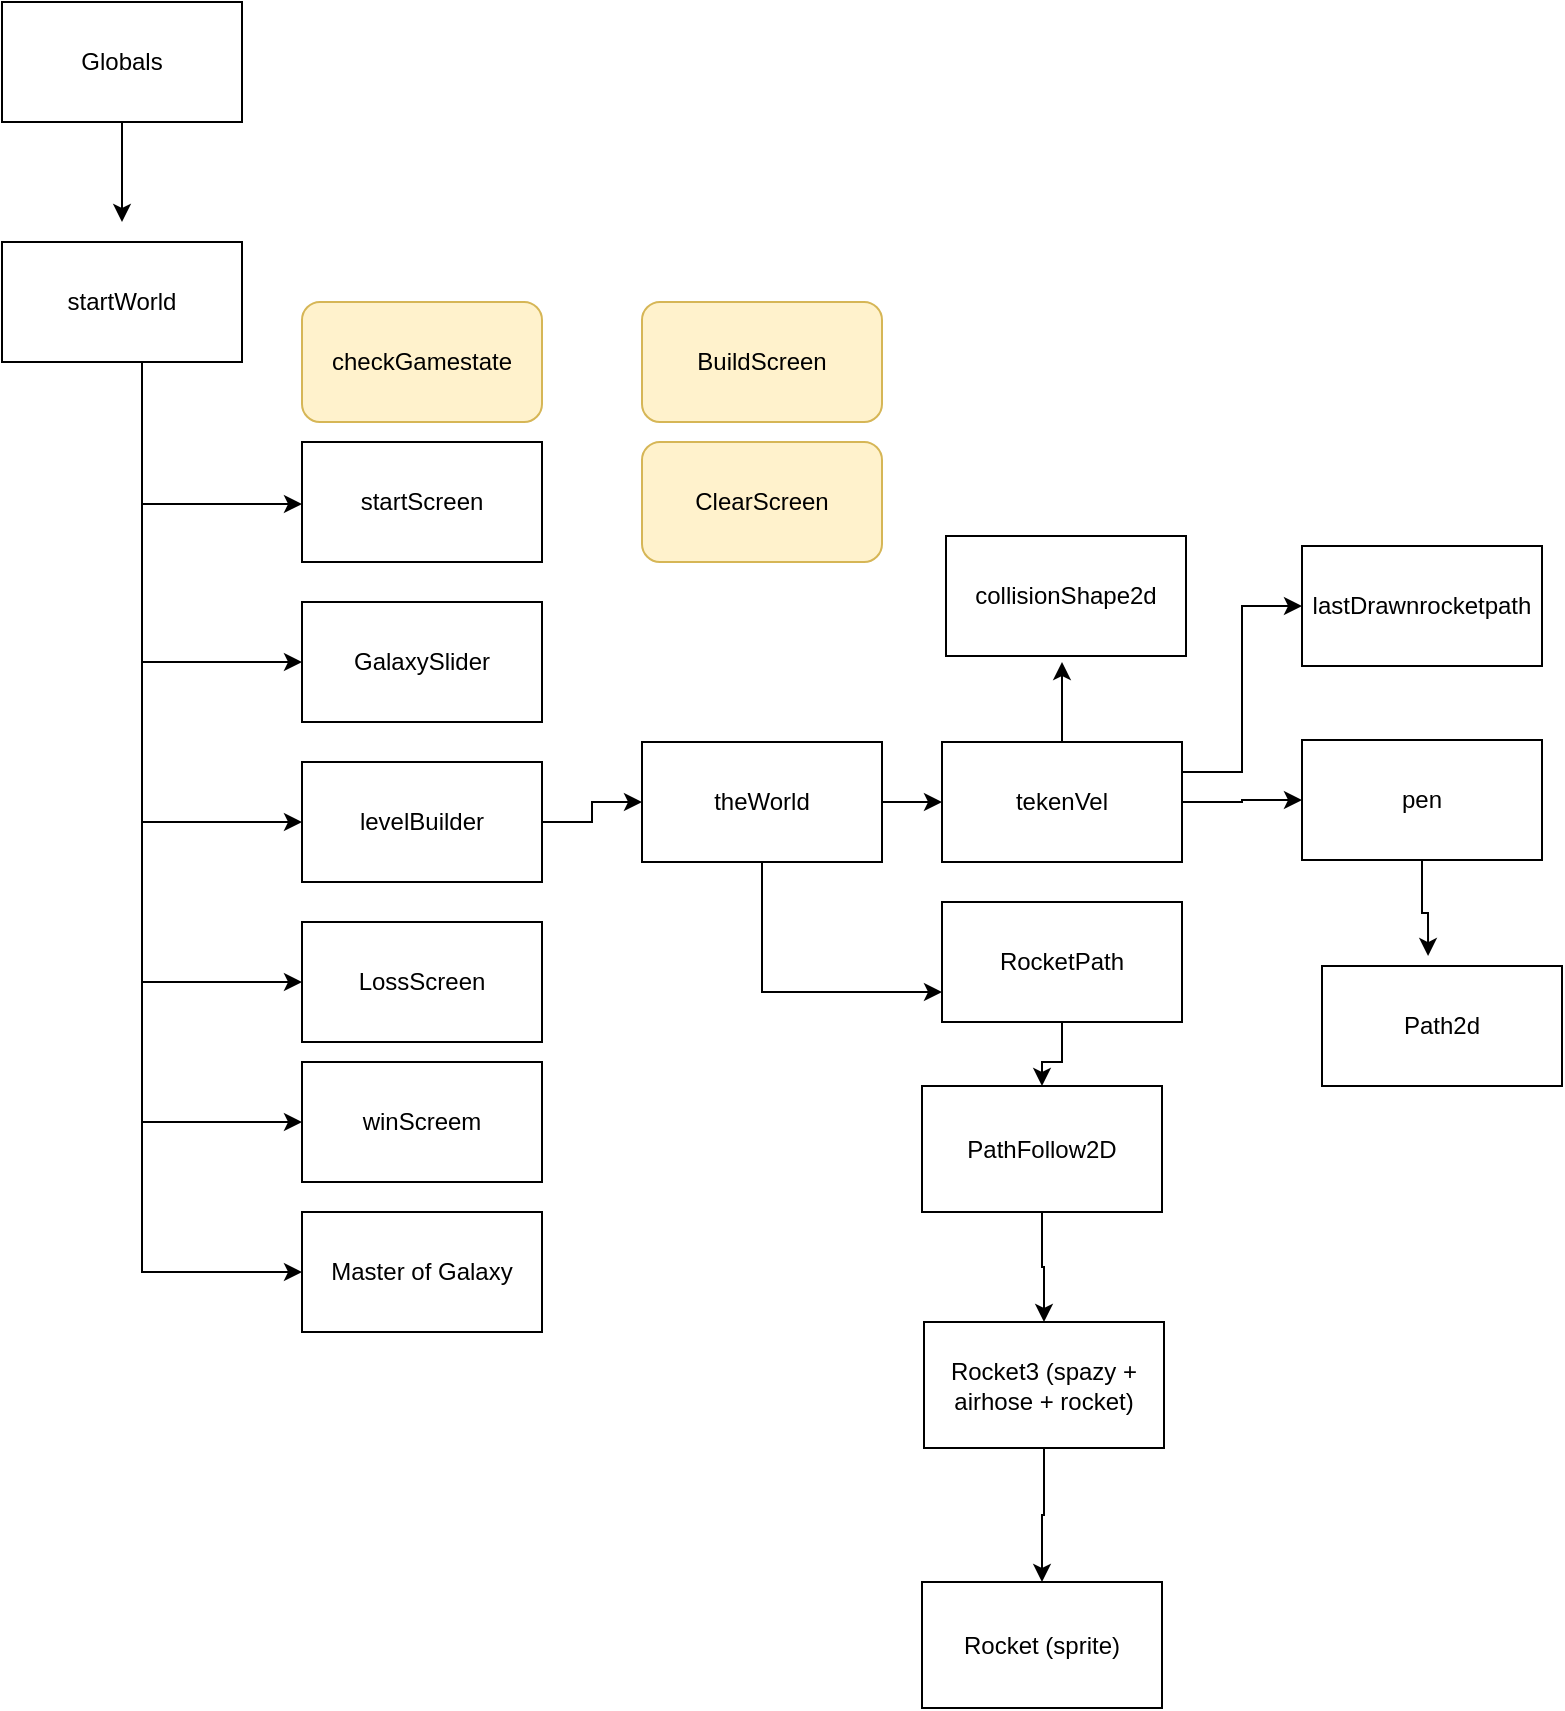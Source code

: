 <mxfile version="16.2.7" type="github">
  <diagram id="9whh9VjgGPg-53G0nSSN" name="Page-1">
    <mxGraphModel dx="738" dy="1569" grid="1" gridSize="10" guides="1" tooltips="1" connect="1" arrows="1" fold="1" page="1" pageScale="1" pageWidth="827" pageHeight="1169" math="0" shadow="0">
      <root>
        <mxCell id="0" />
        <mxCell id="1" parent="0" />
        <mxCell id="P9dmoKF_-mkMvwqmQ87d-15" style="edgeStyle=orthogonalEdgeStyle;rounded=0;orthogonalLoop=1;jettySize=auto;html=1;entryX=0;entryY=0.5;entryDx=0;entryDy=0;" edge="1" parent="1" source="P9dmoKF_-mkMvwqmQ87d-1" target="P9dmoKF_-mkMvwqmQ87d-14">
          <mxGeometry relative="1" as="geometry">
            <mxPoint x="120" y="570" as="targetPoint" />
            <Array as="points">
              <mxPoint x="130" y="555" />
            </Array>
          </mxGeometry>
        </mxCell>
        <mxCell id="P9dmoKF_-mkMvwqmQ87d-1" value="startWorld" style="rounded=0;whiteSpace=wrap;html=1;" vertex="1" parent="1">
          <mxGeometry x="60" y="40" width="120" height="60" as="geometry" />
        </mxCell>
        <mxCell id="P9dmoKF_-mkMvwqmQ87d-5" style="edgeStyle=orthogonalEdgeStyle;rounded=0;orthogonalLoop=1;jettySize=auto;html=1;" edge="1" parent="1" source="P9dmoKF_-mkMvwqmQ87d-2">
          <mxGeometry relative="1" as="geometry">
            <mxPoint x="120" y="30" as="targetPoint" />
          </mxGeometry>
        </mxCell>
        <mxCell id="P9dmoKF_-mkMvwqmQ87d-2" value="Globals" style="rounded=0;whiteSpace=wrap;html=1;" vertex="1" parent="1">
          <mxGeometry x="60" y="-80" width="120" height="60" as="geometry" />
        </mxCell>
        <mxCell id="P9dmoKF_-mkMvwqmQ87d-6" value="startScreen" style="rounded=0;whiteSpace=wrap;html=1;" vertex="1" parent="1">
          <mxGeometry x="210" y="140" width="120" height="60" as="geometry" />
        </mxCell>
        <mxCell id="P9dmoKF_-mkMvwqmQ87d-7" value="GalaxySlider" style="rounded=0;whiteSpace=wrap;html=1;" vertex="1" parent="1">
          <mxGeometry x="210" y="220" width="120" height="60" as="geometry" />
        </mxCell>
        <mxCell id="P9dmoKF_-mkMvwqmQ87d-28" style="edgeStyle=orthogonalEdgeStyle;rounded=0;orthogonalLoop=1;jettySize=auto;html=1;entryX=0;entryY=0.5;entryDx=0;entryDy=0;" edge="1" parent="1" source="P9dmoKF_-mkMvwqmQ87d-8" target="P9dmoKF_-mkMvwqmQ87d-13">
          <mxGeometry relative="1" as="geometry" />
        </mxCell>
        <mxCell id="P9dmoKF_-mkMvwqmQ87d-8" value="levelBuilder" style="rounded=0;whiteSpace=wrap;html=1;" vertex="1" parent="1">
          <mxGeometry x="210" y="300" width="120" height="60" as="geometry" />
        </mxCell>
        <mxCell id="P9dmoKF_-mkMvwqmQ87d-10" value="winScreem" style="rounded=0;whiteSpace=wrap;html=1;" vertex="1" parent="1">
          <mxGeometry x="210" y="450" width="120" height="60" as="geometry" />
        </mxCell>
        <mxCell id="P9dmoKF_-mkMvwqmQ87d-11" value="LossScreen" style="rounded=0;whiteSpace=wrap;html=1;" vertex="1" parent="1">
          <mxGeometry x="210" y="380" width="120" height="60" as="geometry" />
        </mxCell>
        <mxCell id="P9dmoKF_-mkMvwqmQ87d-46" style="edgeStyle=orthogonalEdgeStyle;rounded=0;orthogonalLoop=1;jettySize=auto;html=1;exitX=1;exitY=0.5;exitDx=0;exitDy=0;entryX=0;entryY=0.5;entryDx=0;entryDy=0;" edge="1" parent="1" source="P9dmoKF_-mkMvwqmQ87d-13" target="P9dmoKF_-mkMvwqmQ87d-30">
          <mxGeometry relative="1" as="geometry" />
        </mxCell>
        <mxCell id="P9dmoKF_-mkMvwqmQ87d-47" style="edgeStyle=orthogonalEdgeStyle;rounded=0;orthogonalLoop=1;jettySize=auto;html=1;exitX=0.5;exitY=1;exitDx=0;exitDy=0;entryX=0;entryY=0.75;entryDx=0;entryDy=0;" edge="1" parent="1" source="P9dmoKF_-mkMvwqmQ87d-13" target="P9dmoKF_-mkMvwqmQ87d-31">
          <mxGeometry relative="1" as="geometry" />
        </mxCell>
        <mxCell id="P9dmoKF_-mkMvwqmQ87d-13" value="theWorld" style="rounded=0;whiteSpace=wrap;html=1;" vertex="1" parent="1">
          <mxGeometry x="380" y="290" width="120" height="60" as="geometry" />
        </mxCell>
        <mxCell id="P9dmoKF_-mkMvwqmQ87d-14" value="Master of Galaxy&lt;br&gt;" style="rounded=0;whiteSpace=wrap;html=1;" vertex="1" parent="1">
          <mxGeometry x="210" y="525" width="120" height="60" as="geometry" />
        </mxCell>
        <mxCell id="P9dmoKF_-mkMvwqmQ87d-18" value="" style="endArrow=classic;html=1;rounded=0;entryX=0;entryY=0.5;entryDx=0;entryDy=0;" edge="1" parent="1" target="P9dmoKF_-mkMvwqmQ87d-10">
          <mxGeometry width="50" height="50" relative="1" as="geometry">
            <mxPoint x="130" y="480" as="sourcePoint" />
            <mxPoint x="150" y="390" as="targetPoint" />
          </mxGeometry>
        </mxCell>
        <mxCell id="P9dmoKF_-mkMvwqmQ87d-19" value="" style="endArrow=classic;html=1;rounded=0;entryX=0;entryY=0.5;entryDx=0;entryDy=0;" edge="1" parent="1">
          <mxGeometry width="50" height="50" relative="1" as="geometry">
            <mxPoint x="130" y="410" as="sourcePoint" />
            <mxPoint x="210" y="410" as="targetPoint" />
          </mxGeometry>
        </mxCell>
        <mxCell id="P9dmoKF_-mkMvwqmQ87d-20" value="" style="endArrow=classic;html=1;rounded=0;entryX=0;entryY=0.5;entryDx=0;entryDy=0;" edge="1" parent="1">
          <mxGeometry width="50" height="50" relative="1" as="geometry">
            <mxPoint x="130" y="330" as="sourcePoint" />
            <mxPoint x="210" y="330" as="targetPoint" />
          </mxGeometry>
        </mxCell>
        <mxCell id="P9dmoKF_-mkMvwqmQ87d-21" value="" style="endArrow=classic;html=1;rounded=0;entryX=0;entryY=0.5;entryDx=0;entryDy=0;" edge="1" parent="1">
          <mxGeometry width="50" height="50" relative="1" as="geometry">
            <mxPoint x="130" y="250" as="sourcePoint" />
            <mxPoint x="210" y="250" as="targetPoint" />
          </mxGeometry>
        </mxCell>
        <mxCell id="P9dmoKF_-mkMvwqmQ87d-22" value="" style="endArrow=classic;html=1;rounded=0;entryX=0;entryY=0.5;entryDx=0;entryDy=0;" edge="1" parent="1">
          <mxGeometry width="50" height="50" relative="1" as="geometry">
            <mxPoint x="130" y="171" as="sourcePoint" />
            <mxPoint x="210" y="171" as="targetPoint" />
          </mxGeometry>
        </mxCell>
        <mxCell id="P9dmoKF_-mkMvwqmQ87d-24" value="BuildScreen" style="rounded=1;whiteSpace=wrap;html=1;fillColor=#fff2cc;strokeColor=#d6b656;" vertex="1" parent="1">
          <mxGeometry x="380" y="70" width="120" height="60" as="geometry" />
        </mxCell>
        <mxCell id="P9dmoKF_-mkMvwqmQ87d-25" value="ClearScreen" style="rounded=1;whiteSpace=wrap;html=1;fillColor=#fff2cc;strokeColor=#d6b656;" vertex="1" parent="1">
          <mxGeometry x="380" y="140" width="120" height="60" as="geometry" />
        </mxCell>
        <mxCell id="P9dmoKF_-mkMvwqmQ87d-26" value="checkGamestate" style="rounded=1;whiteSpace=wrap;html=1;fillColor=#fff2cc;strokeColor=#d6b656;" vertex="1" parent="1">
          <mxGeometry x="210" y="70" width="120" height="60" as="geometry" />
        </mxCell>
        <mxCell id="P9dmoKF_-mkMvwqmQ87d-42" style="edgeStyle=orthogonalEdgeStyle;rounded=0;orthogonalLoop=1;jettySize=auto;html=1;" edge="1" parent="1" source="P9dmoKF_-mkMvwqmQ87d-30">
          <mxGeometry relative="1" as="geometry">
            <mxPoint x="590" y="250" as="targetPoint" />
          </mxGeometry>
        </mxCell>
        <mxCell id="P9dmoKF_-mkMvwqmQ87d-43" style="edgeStyle=orthogonalEdgeStyle;rounded=0;orthogonalLoop=1;jettySize=auto;html=1;entryX=0;entryY=0.5;entryDx=0;entryDy=0;" edge="1" parent="1" source="P9dmoKF_-mkMvwqmQ87d-30" target="P9dmoKF_-mkMvwqmQ87d-39">
          <mxGeometry relative="1" as="geometry" />
        </mxCell>
        <mxCell id="P9dmoKF_-mkMvwqmQ87d-45" style="edgeStyle=orthogonalEdgeStyle;rounded=0;orthogonalLoop=1;jettySize=auto;html=1;exitX=1;exitY=0.25;exitDx=0;exitDy=0;entryX=0;entryY=0.5;entryDx=0;entryDy=0;" edge="1" parent="1" source="P9dmoKF_-mkMvwqmQ87d-30" target="P9dmoKF_-mkMvwqmQ87d-44">
          <mxGeometry relative="1" as="geometry" />
        </mxCell>
        <mxCell id="P9dmoKF_-mkMvwqmQ87d-30" value="tekenVel" style="rounded=0;whiteSpace=wrap;html=1;" vertex="1" parent="1">
          <mxGeometry x="530" y="290" width="120" height="60" as="geometry" />
        </mxCell>
        <mxCell id="P9dmoKF_-mkMvwqmQ87d-35" style="edgeStyle=orthogonalEdgeStyle;rounded=0;orthogonalLoop=1;jettySize=auto;html=1;entryX=0.5;entryY=0;entryDx=0;entryDy=0;" edge="1" parent="1" source="P9dmoKF_-mkMvwqmQ87d-31" target="P9dmoKF_-mkMvwqmQ87d-32">
          <mxGeometry relative="1" as="geometry" />
        </mxCell>
        <mxCell id="P9dmoKF_-mkMvwqmQ87d-31" value="RocketPath" style="rounded=0;whiteSpace=wrap;html=1;" vertex="1" parent="1">
          <mxGeometry x="530" y="370" width="120" height="60" as="geometry" />
        </mxCell>
        <mxCell id="P9dmoKF_-mkMvwqmQ87d-49" style="edgeStyle=orthogonalEdgeStyle;rounded=0;orthogonalLoop=1;jettySize=auto;html=1;exitX=0.5;exitY=1;exitDx=0;exitDy=0;" edge="1" parent="1" source="P9dmoKF_-mkMvwqmQ87d-32" target="P9dmoKF_-mkMvwqmQ87d-48">
          <mxGeometry relative="1" as="geometry" />
        </mxCell>
        <mxCell id="P9dmoKF_-mkMvwqmQ87d-32" value="PathFollow2D" style="rounded=0;whiteSpace=wrap;html=1;" vertex="1" parent="1">
          <mxGeometry x="520" y="462" width="120" height="63" as="geometry" />
        </mxCell>
        <mxCell id="P9dmoKF_-mkMvwqmQ87d-38" value="collisionShape2d" style="rounded=0;whiteSpace=wrap;html=1;" vertex="1" parent="1">
          <mxGeometry x="532" y="187" width="120" height="60" as="geometry" />
        </mxCell>
        <mxCell id="P9dmoKF_-mkMvwqmQ87d-41" style="edgeStyle=orthogonalEdgeStyle;rounded=0;orthogonalLoop=1;jettySize=auto;html=1;entryX=0.442;entryY=-0.083;entryDx=0;entryDy=0;entryPerimeter=0;" edge="1" parent="1" source="P9dmoKF_-mkMvwqmQ87d-39" target="P9dmoKF_-mkMvwqmQ87d-40">
          <mxGeometry relative="1" as="geometry" />
        </mxCell>
        <mxCell id="P9dmoKF_-mkMvwqmQ87d-39" value="pen" style="rounded=0;whiteSpace=wrap;html=1;" vertex="1" parent="1">
          <mxGeometry x="710" y="289" width="120" height="60" as="geometry" />
        </mxCell>
        <mxCell id="P9dmoKF_-mkMvwqmQ87d-40" value="Path2d" style="rounded=0;whiteSpace=wrap;html=1;" vertex="1" parent="1">
          <mxGeometry x="720" y="402" width="120" height="60" as="geometry" />
        </mxCell>
        <mxCell id="P9dmoKF_-mkMvwqmQ87d-44" value="lastDrawnrocketpath" style="rounded=0;whiteSpace=wrap;html=1;" vertex="1" parent="1">
          <mxGeometry x="710" y="192" width="120" height="60" as="geometry" />
        </mxCell>
        <mxCell id="P9dmoKF_-mkMvwqmQ87d-51" style="edgeStyle=orthogonalEdgeStyle;rounded=0;orthogonalLoop=1;jettySize=auto;html=1;entryX=0.5;entryY=0;entryDx=0;entryDy=0;" edge="1" parent="1" source="P9dmoKF_-mkMvwqmQ87d-48" target="P9dmoKF_-mkMvwqmQ87d-50">
          <mxGeometry relative="1" as="geometry" />
        </mxCell>
        <mxCell id="P9dmoKF_-mkMvwqmQ87d-48" value="Rocket3 (spazy + airhose + rocket)" style="rounded=0;whiteSpace=wrap;html=1;" vertex="1" parent="1">
          <mxGeometry x="521" y="580" width="120" height="63" as="geometry" />
        </mxCell>
        <mxCell id="P9dmoKF_-mkMvwqmQ87d-50" value="Rocket (sprite)" style="rounded=0;whiteSpace=wrap;html=1;" vertex="1" parent="1">
          <mxGeometry x="520" y="710" width="120" height="63" as="geometry" />
        </mxCell>
      </root>
    </mxGraphModel>
  </diagram>
</mxfile>
